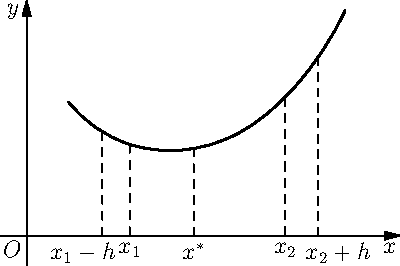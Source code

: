 size(200);
import graph;
path p=(18,57)..controls(24.6897020993,48.5542116432)and(33.7399669591,42.2886436633)..(44,39)
  ..controls(58.8888580389,34.2276811928)and(75.0140341328,35.9943800805)..(89,43)
  ..controls(99.0578737705,48.038024653)and(107.569317408,55.564220698)..(115,64)
  ..controls(123.475464645,73.6218817514)and(130.545656529,84.3955074784)..(136,96);

draw(p,linewidth(1));
pair A=point(p,0.15*length(p));
pair A1=point(p,0.25*length(p));
pair B=point(p,0.7*length(p));
pair B1=point(p,0.85*length(p));

pair M=point(p,0.4*length(p));

draw(M--(M.x,0),dashed);
draw(A--(A.x,0),dashed);
draw(A1--(A1.x,0),dashed);

draw(B--(B.x,0),dashed);
draw(B1--(B1.x,0),dashed);

label("$x_{1}$",A1.x,S);
label("$x_{1}-h$",A.x,S+0.5W);
label("$x_{2}$",B.x,S);
label("$x_{2}+h$",B1.x,S+0.5E);
label("$x^{*}$",M.x,S);

label("$O$",(0,0),SW);
xlimits(-10,B.x+45);
axes("$x$","$y$",Arrow());

